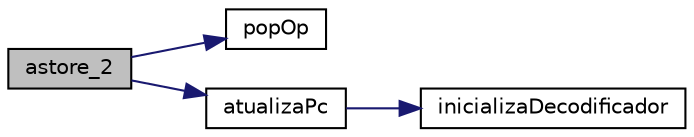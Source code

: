 digraph "astore_2"
{
 // INTERACTIVE_SVG=YES
  edge [fontname="Helvetica",fontsize="10",labelfontname="Helvetica",labelfontsize="10"];
  node [fontname="Helvetica",fontsize="10",shape=record];
  rankdir="LR";
  Node230 [label="astore_2",height=0.2,width=0.4,color="black", fillcolor="grey75", style="filled", fontcolor="black"];
  Node230 -> Node231 [color="midnightblue",fontsize="10",style="solid"];
  Node231 [label="popOp",height=0.2,width=0.4,color="black", fillcolor="white", style="filled",URL="$frame_8c.html#a3670f378856724ca85ced056e6bfc5c4"];
  Node230 -> Node232 [color="midnightblue",fontsize="10",style="solid"];
  Node232 [label="atualizaPc",height=0.2,width=0.4,color="black", fillcolor="white", style="filled",URL="$instrucao_8c.html#abcf4bbde1212f9bb0f2ee7a6ba5aec08"];
  Node232 -> Node233 [color="midnightblue",fontsize="10",style="solid"];
  Node233 [label="inicializaDecodificador",height=0.2,width=0.4,color="black", fillcolor="white", style="filled",URL="$decodificador_8c.html#ac4ac4bcce3fed96b1a2657ceafda40bc"];
}
